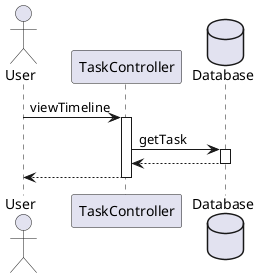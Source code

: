@startuml sequence_diagram4
actor User as user
participant "TaskController" as a1
database "Database" as db

user -> a1: viewTimeline
activate a1

a1 -> db: getTask
activate db

db --> a1
deactivate db

a1 --> user
deactivate a1

@enduml